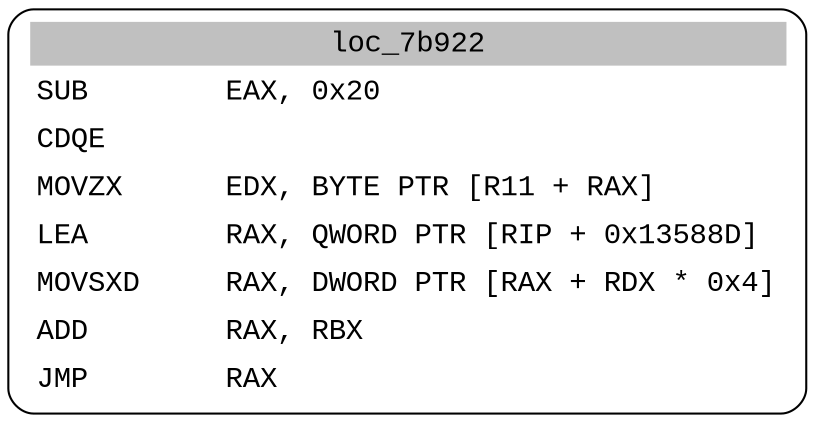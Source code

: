 digraph asm_graph {
1941 [
shape="Mrecord" fontname="Courier New"label =<<table border="0" cellborder="0" cellpadding="3"><tr><td align="center" colspan="2" bgcolor="grey">loc_7b922</td></tr><tr><td align="left">SUB        EAX, 0x20</td></tr><tr><td align="left">CDQE       </td></tr><tr><td align="left">MOVZX      EDX, BYTE PTR [R11 + RAX]</td></tr><tr><td align="left">LEA        RAX, QWORD PTR [RIP + 0x13588D]</td></tr><tr><td align="left">MOVSXD     RAX, DWORD PTR [RAX + RDX * 0x4]</td></tr><tr><td align="left">ADD        RAX, RBX</td></tr><tr><td align="left">JMP        RAX</td></tr></table>> ];
}